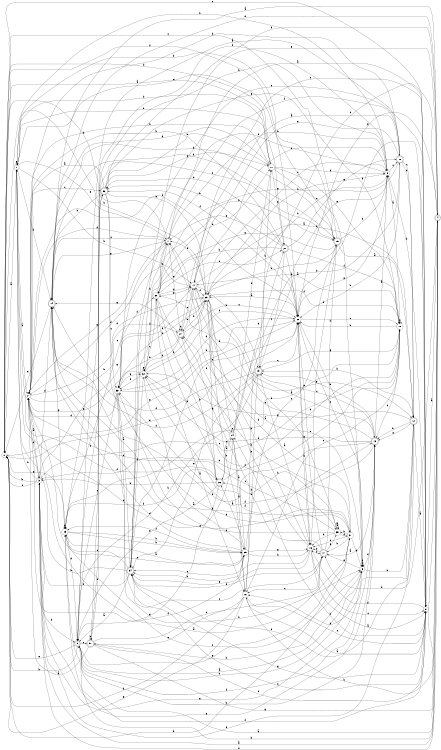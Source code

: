 digraph n31_3 {
__start0 [label="" shape="none"];

rankdir=LR;
size="8,5";

s0 [style="filled", color="black", fillcolor="white" shape="circle", label="0"];
s1 [style="filled", color="black", fillcolor="white" shape="circle", label="1"];
s2 [style="filled", color="black", fillcolor="white" shape="circle", label="2"];
s3 [style="filled", color="black", fillcolor="white" shape="circle", label="3"];
s4 [style="rounded,filled", color="black", fillcolor="white" shape="doublecircle", label="4"];
s5 [style="rounded,filled", color="black", fillcolor="white" shape="doublecircle", label="5"];
s6 [style="filled", color="black", fillcolor="white" shape="circle", label="6"];
s7 [style="filled", color="black", fillcolor="white" shape="circle", label="7"];
s8 [style="filled", color="black", fillcolor="white" shape="circle", label="8"];
s9 [style="filled", color="black", fillcolor="white" shape="circle", label="9"];
s10 [style="filled", color="black", fillcolor="white" shape="circle", label="10"];
s11 [style="filled", color="black", fillcolor="white" shape="circle", label="11"];
s12 [style="rounded,filled", color="black", fillcolor="white" shape="doublecircle", label="12"];
s13 [style="rounded,filled", color="black", fillcolor="white" shape="doublecircle", label="13"];
s14 [style="rounded,filled", color="black", fillcolor="white" shape="doublecircle", label="14"];
s15 [style="rounded,filled", color="black", fillcolor="white" shape="doublecircle", label="15"];
s16 [style="filled", color="black", fillcolor="white" shape="circle", label="16"];
s17 [style="rounded,filled", color="black", fillcolor="white" shape="doublecircle", label="17"];
s18 [style="filled", color="black", fillcolor="white" shape="circle", label="18"];
s19 [style="rounded,filled", color="black", fillcolor="white" shape="doublecircle", label="19"];
s20 [style="filled", color="black", fillcolor="white" shape="circle", label="20"];
s21 [style="rounded,filled", color="black", fillcolor="white" shape="doublecircle", label="21"];
s22 [style="filled", color="black", fillcolor="white" shape="circle", label="22"];
s23 [style="filled", color="black", fillcolor="white" shape="circle", label="23"];
s24 [style="filled", color="black", fillcolor="white" shape="circle", label="24"];
s25 [style="filled", color="black", fillcolor="white" shape="circle", label="25"];
s26 [style="rounded,filled", color="black", fillcolor="white" shape="doublecircle", label="26"];
s27 [style="rounded,filled", color="black", fillcolor="white" shape="doublecircle", label="27"];
s28 [style="rounded,filled", color="black", fillcolor="white" shape="doublecircle", label="28"];
s29 [style="filled", color="black", fillcolor="white" shape="circle", label="29"];
s30 [style="filled", color="black", fillcolor="white" shape="circle", label="30"];
s31 [style="filled", color="black", fillcolor="white" shape="circle", label="31"];
s32 [style="filled", color="black", fillcolor="white" shape="circle", label="32"];
s33 [style="filled", color="black", fillcolor="white" shape="circle", label="33"];
s34 [style="rounded,filled", color="black", fillcolor="white" shape="doublecircle", label="34"];
s35 [style="filled", color="black", fillcolor="white" shape="circle", label="35"];
s36 [style="rounded,filled", color="black", fillcolor="white" shape="doublecircle", label="36"];
s37 [style="rounded,filled", color="black", fillcolor="white" shape="doublecircle", label="37"];
s0 -> s1 [label="a"];
s0 -> s31 [label="b"];
s0 -> s8 [label="c"];
s0 -> s21 [label="d"];
s0 -> s22 [label="e"];
s0 -> s22 [label="f"];
s0 -> s29 [label="g"];
s0 -> s23 [label="h"];
s1 -> s2 [label="a"];
s1 -> s9 [label="b"];
s1 -> s24 [label="c"];
s1 -> s20 [label="d"];
s1 -> s7 [label="e"];
s1 -> s14 [label="f"];
s1 -> s1 [label="g"];
s1 -> s11 [label="h"];
s2 -> s3 [label="a"];
s2 -> s5 [label="b"];
s2 -> s36 [label="c"];
s2 -> s23 [label="d"];
s2 -> s25 [label="e"];
s2 -> s22 [label="f"];
s2 -> s7 [label="g"];
s2 -> s27 [label="h"];
s3 -> s4 [label="a"];
s3 -> s1 [label="b"];
s3 -> s10 [label="c"];
s3 -> s14 [label="d"];
s3 -> s0 [label="e"];
s3 -> s2 [label="f"];
s3 -> s13 [label="g"];
s3 -> s0 [label="h"];
s4 -> s5 [label="a"];
s4 -> s18 [label="b"];
s4 -> s19 [label="c"];
s4 -> s17 [label="d"];
s4 -> s32 [label="e"];
s4 -> s3 [label="f"];
s4 -> s22 [label="g"];
s4 -> s29 [label="h"];
s5 -> s6 [label="a"];
s5 -> s0 [label="b"];
s5 -> s37 [label="c"];
s5 -> s36 [label="d"];
s5 -> s0 [label="e"];
s5 -> s13 [label="f"];
s5 -> s31 [label="g"];
s5 -> s6 [label="h"];
s6 -> s7 [label="a"];
s6 -> s22 [label="b"];
s6 -> s6 [label="c"];
s6 -> s6 [label="d"];
s6 -> s17 [label="e"];
s6 -> s13 [label="f"];
s6 -> s3 [label="g"];
s6 -> s12 [label="h"];
s7 -> s8 [label="a"];
s7 -> s0 [label="b"];
s7 -> s29 [label="c"];
s7 -> s2 [label="d"];
s7 -> s27 [label="e"];
s7 -> s34 [label="f"];
s7 -> s14 [label="g"];
s7 -> s9 [label="h"];
s8 -> s4 [label="a"];
s8 -> s9 [label="b"];
s8 -> s34 [label="c"];
s8 -> s16 [label="d"];
s8 -> s33 [label="e"];
s8 -> s29 [label="f"];
s8 -> s22 [label="g"];
s8 -> s24 [label="h"];
s9 -> s10 [label="a"];
s9 -> s23 [label="b"];
s9 -> s28 [label="c"];
s9 -> s11 [label="d"];
s9 -> s34 [label="e"];
s9 -> s5 [label="f"];
s9 -> s22 [label="g"];
s9 -> s37 [label="h"];
s10 -> s11 [label="a"];
s10 -> s3 [label="b"];
s10 -> s18 [label="c"];
s10 -> s13 [label="d"];
s10 -> s36 [label="e"];
s10 -> s23 [label="f"];
s10 -> s10 [label="g"];
s10 -> s22 [label="h"];
s11 -> s12 [label="a"];
s11 -> s19 [label="b"];
s11 -> s8 [label="c"];
s11 -> s2 [label="d"];
s11 -> s12 [label="e"];
s11 -> s23 [label="f"];
s11 -> s3 [label="g"];
s11 -> s27 [label="h"];
s12 -> s8 [label="a"];
s12 -> s13 [label="b"];
s12 -> s34 [label="c"];
s12 -> s18 [label="d"];
s12 -> s13 [label="e"];
s12 -> s3 [label="f"];
s12 -> s32 [label="g"];
s12 -> s19 [label="h"];
s13 -> s9 [label="a"];
s13 -> s14 [label="b"];
s13 -> s19 [label="c"];
s13 -> s32 [label="d"];
s13 -> s30 [label="e"];
s13 -> s33 [label="f"];
s13 -> s19 [label="g"];
s13 -> s5 [label="h"];
s14 -> s4 [label="a"];
s14 -> s15 [label="b"];
s14 -> s7 [label="c"];
s14 -> s4 [label="d"];
s14 -> s0 [label="e"];
s14 -> s15 [label="f"];
s14 -> s29 [label="g"];
s14 -> s13 [label="h"];
s15 -> s12 [label="a"];
s15 -> s1 [label="b"];
s15 -> s0 [label="c"];
s15 -> s9 [label="d"];
s15 -> s1 [label="e"];
s15 -> s16 [label="f"];
s15 -> s30 [label="g"];
s15 -> s23 [label="h"];
s16 -> s8 [label="a"];
s16 -> s11 [label="b"];
s16 -> s8 [label="c"];
s16 -> s17 [label="d"];
s16 -> s34 [label="e"];
s16 -> s2 [label="f"];
s16 -> s22 [label="g"];
s16 -> s11 [label="h"];
s17 -> s13 [label="a"];
s17 -> s15 [label="b"];
s17 -> s18 [label="c"];
s17 -> s34 [label="d"];
s17 -> s22 [label="e"];
s17 -> s27 [label="f"];
s17 -> s35 [label="g"];
s17 -> s16 [label="h"];
s18 -> s8 [label="a"];
s18 -> s19 [label="b"];
s18 -> s8 [label="c"];
s18 -> s9 [label="d"];
s18 -> s37 [label="e"];
s18 -> s0 [label="f"];
s18 -> s0 [label="g"];
s18 -> s23 [label="h"];
s19 -> s16 [label="a"];
s19 -> s20 [label="b"];
s19 -> s22 [label="c"];
s19 -> s14 [label="d"];
s19 -> s34 [label="e"];
s19 -> s14 [label="f"];
s19 -> s10 [label="g"];
s19 -> s5 [label="h"];
s20 -> s0 [label="a"];
s20 -> s1 [label="b"];
s20 -> s6 [label="c"];
s20 -> s14 [label="d"];
s20 -> s21 [label="e"];
s20 -> s9 [label="f"];
s20 -> s10 [label="g"];
s20 -> s2 [label="h"];
s21 -> s22 [label="a"];
s21 -> s30 [label="b"];
s21 -> s19 [label="c"];
s21 -> s36 [label="d"];
s21 -> s7 [label="e"];
s21 -> s10 [label="f"];
s21 -> s28 [label="g"];
s21 -> s2 [label="h"];
s22 -> s23 [label="a"];
s22 -> s36 [label="b"];
s22 -> s6 [label="c"];
s22 -> s33 [label="d"];
s22 -> s10 [label="e"];
s22 -> s36 [label="f"];
s22 -> s0 [label="g"];
s22 -> s16 [label="h"];
s23 -> s13 [label="a"];
s23 -> s9 [label="b"];
s23 -> s9 [label="c"];
s23 -> s24 [label="d"];
s23 -> s33 [label="e"];
s23 -> s7 [label="f"];
s23 -> s26 [label="g"];
s23 -> s33 [label="h"];
s24 -> s25 [label="a"];
s24 -> s32 [label="b"];
s24 -> s26 [label="c"];
s24 -> s28 [label="d"];
s24 -> s20 [label="e"];
s24 -> s27 [label="f"];
s24 -> s21 [label="g"];
s24 -> s18 [label="h"];
s25 -> s26 [label="a"];
s25 -> s34 [label="b"];
s25 -> s15 [label="c"];
s25 -> s14 [label="d"];
s25 -> s34 [label="e"];
s25 -> s29 [label="f"];
s25 -> s16 [label="g"];
s25 -> s16 [label="h"];
s26 -> s24 [label="a"];
s26 -> s3 [label="b"];
s26 -> s2 [label="c"];
s26 -> s10 [label="d"];
s26 -> s5 [label="e"];
s26 -> s1 [label="f"];
s26 -> s5 [label="g"];
s26 -> s27 [label="h"];
s27 -> s28 [label="a"];
s27 -> s33 [label="b"];
s27 -> s22 [label="c"];
s27 -> s27 [label="d"];
s27 -> s11 [label="e"];
s27 -> s32 [label="f"];
s27 -> s14 [label="g"];
s27 -> s23 [label="h"];
s28 -> s29 [label="a"];
s28 -> s2 [label="b"];
s28 -> s12 [label="c"];
s28 -> s12 [label="d"];
s28 -> s11 [label="e"];
s28 -> s7 [label="f"];
s28 -> s30 [label="g"];
s28 -> s22 [label="h"];
s29 -> s25 [label="a"];
s29 -> s25 [label="b"];
s29 -> s6 [label="c"];
s29 -> s5 [label="d"];
s29 -> s10 [label="e"];
s29 -> s26 [label="f"];
s29 -> s29 [label="g"];
s29 -> s25 [label="h"];
s30 -> s18 [label="a"];
s30 -> s31 [label="b"];
s30 -> s7 [label="c"];
s30 -> s11 [label="d"];
s30 -> s21 [label="e"];
s30 -> s35 [label="f"];
s30 -> s11 [label="g"];
s30 -> s20 [label="h"];
s31 -> s3 [label="a"];
s31 -> s17 [label="b"];
s31 -> s16 [label="c"];
s31 -> s32 [label="d"];
s31 -> s14 [label="e"];
s31 -> s7 [label="f"];
s31 -> s6 [label="g"];
s31 -> s35 [label="h"];
s32 -> s25 [label="a"];
s32 -> s23 [label="b"];
s32 -> s30 [label="c"];
s32 -> s33 [label="d"];
s32 -> s2 [label="e"];
s32 -> s22 [label="f"];
s32 -> s32 [label="g"];
s32 -> s15 [label="h"];
s33 -> s34 [label="a"];
s33 -> s6 [label="b"];
s33 -> s17 [label="c"];
s33 -> s2 [label="d"];
s33 -> s5 [label="e"];
s33 -> s30 [label="f"];
s33 -> s32 [label="g"];
s33 -> s22 [label="h"];
s34 -> s5 [label="a"];
s34 -> s7 [label="b"];
s34 -> s29 [label="c"];
s34 -> s32 [label="d"];
s34 -> s22 [label="e"];
s34 -> s3 [label="f"];
s34 -> s8 [label="g"];
s34 -> s1 [label="h"];
s35 -> s35 [label="a"];
s35 -> s26 [label="b"];
s35 -> s30 [label="c"];
s35 -> s31 [label="d"];
s35 -> s33 [label="e"];
s35 -> s23 [label="f"];
s35 -> s35 [label="g"];
s35 -> s16 [label="h"];
s36 -> s2 [label="a"];
s36 -> s20 [label="b"];
s36 -> s33 [label="c"];
s36 -> s4 [label="d"];
s36 -> s23 [label="e"];
s36 -> s20 [label="f"];
s36 -> s31 [label="g"];
s36 -> s14 [label="h"];
s37 -> s2 [label="a"];
s37 -> s37 [label="b"];
s37 -> s17 [label="c"];
s37 -> s8 [label="d"];
s37 -> s36 [label="e"];
s37 -> s15 [label="f"];
s37 -> s4 [label="g"];
s37 -> s6 [label="h"];

}